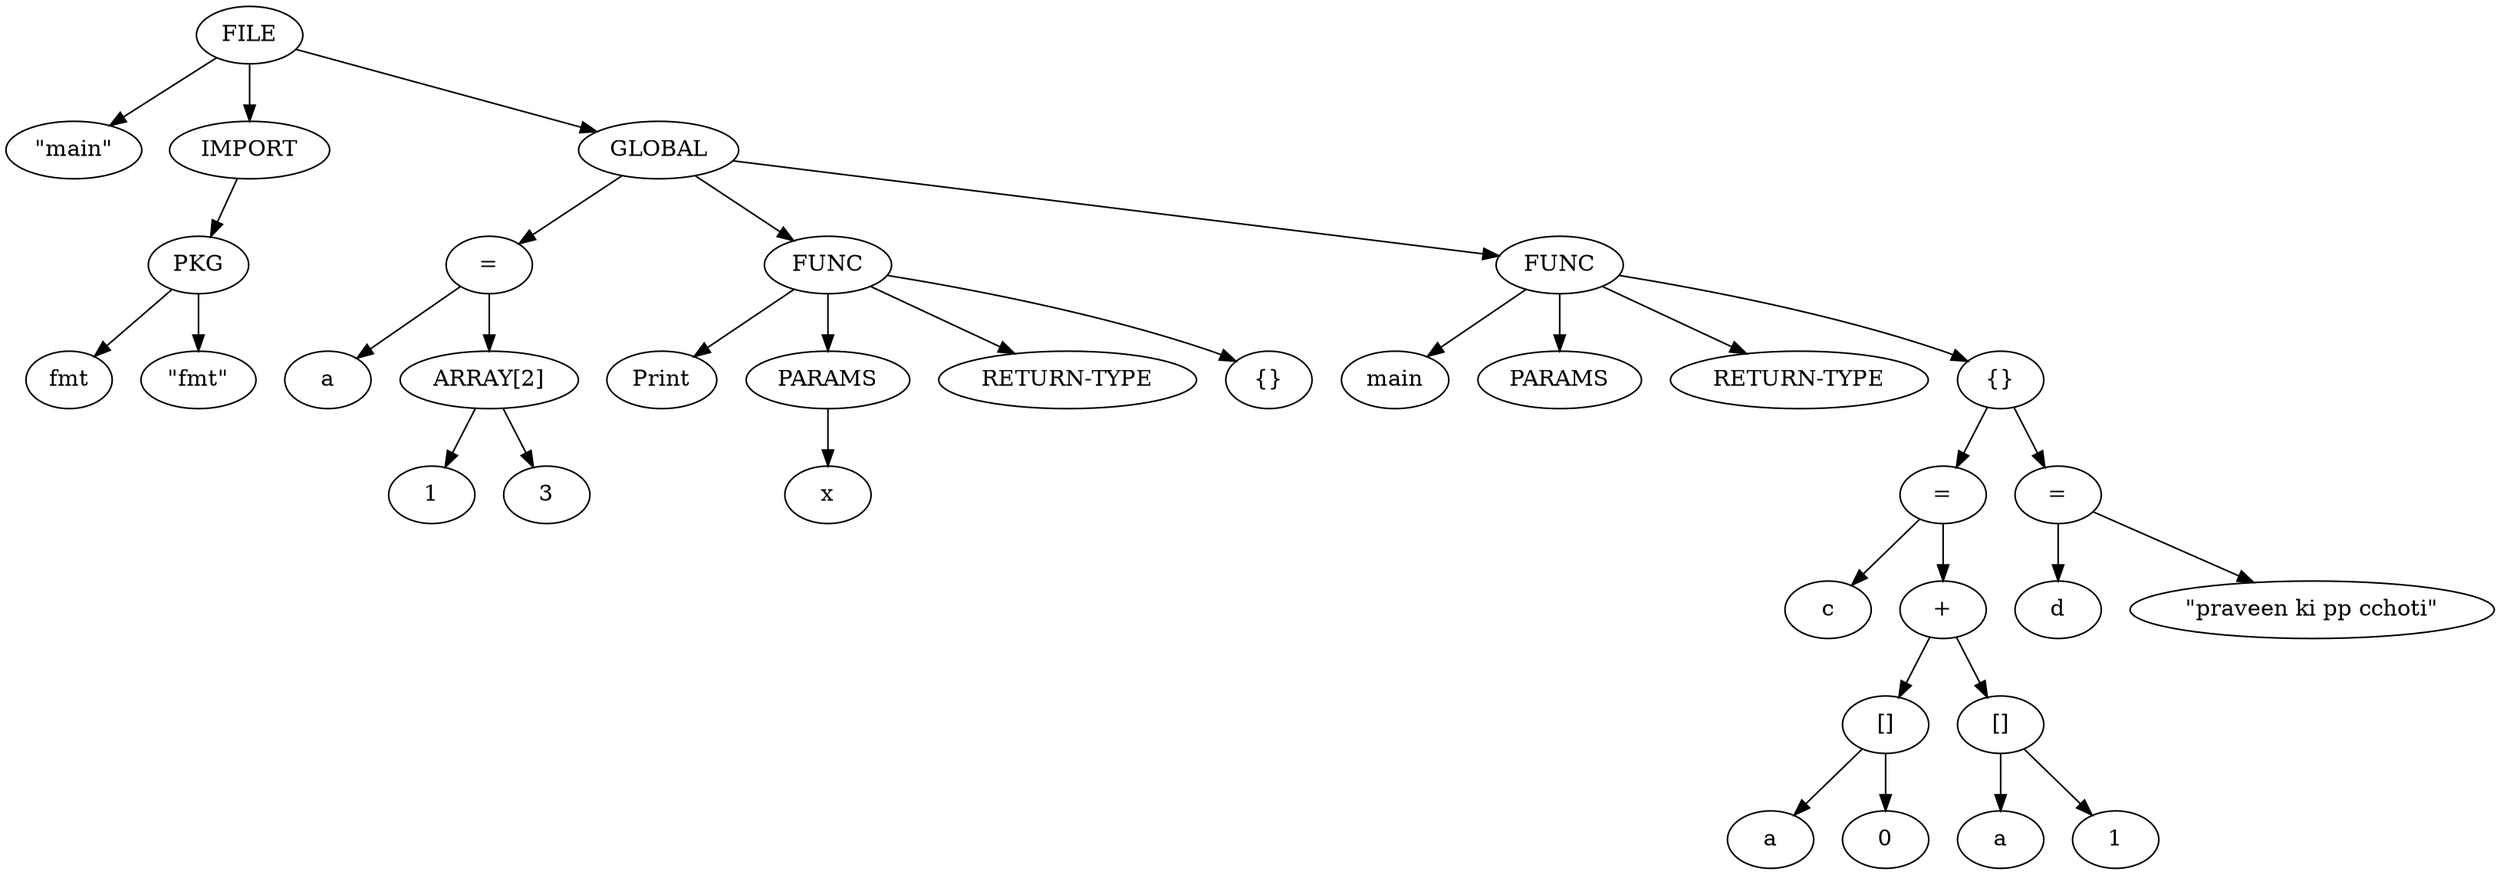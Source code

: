digraph G {
	0 -> 1;
	0 -> 2;
	2 -> 3;
	3 -> 4;
	3 -> 5;
	0 -> 6;
	6 -> 7;
	7 -> 8;
	7 -> 9;
	9 -> 10;
	9 -> 11;
	6 -> 12;
	12 -> 13;
	12 -> 14;
	14 -> 15;
	12 -> 16;
	12 -> 17;
	6 -> 18;
	18 -> 19;
	18 -> 20;
	18 -> 21;
	18 -> 22;
	22 -> 23;
	23 -> 24;
	23 -> 25;
	25 -> 26;
	26 -> 27;
	26 -> 28;
	25 -> 29;
	29 -> 30;
	29 -> 31;
	22 -> 32;
	32 -> 33;
	32 -> 34;
	0 [label=FILE];	1 [label="\"main\""];	2 [label="IMPORT"];	3 [label="PKG"];	4 [label="fmt"];	5 [label="\"fmt\""];	6 [label="GLOBAL"];	7 [label="="];	8 [label="a"];	9 [label="ARRAY[2]"];	10 [label="1"];	11 [label="3"];	12 [label="FUNC"];	13 [label="Print"];	14 [label="PARAMS"];	15 [label="x"];	16 [label="RETURN-TYPE"];	17 [label="{}"];	18 [label="FUNC"];	19 [label="main"];	20 [label="PARAMS"];	21 [label="RETURN-TYPE"];	22 [label="{}"];	23 [label="="];	24 [label="c"];	25 [label="+"];	26 [label="[]"];	27 [label="a"];	28 [label="0"];	29 [label="[]"];	30 [label="a"];	31 [label="1"];	32 [label="="];	33 [label="d"];	34 [label="\"praveen ki pp cchoti\""];
}